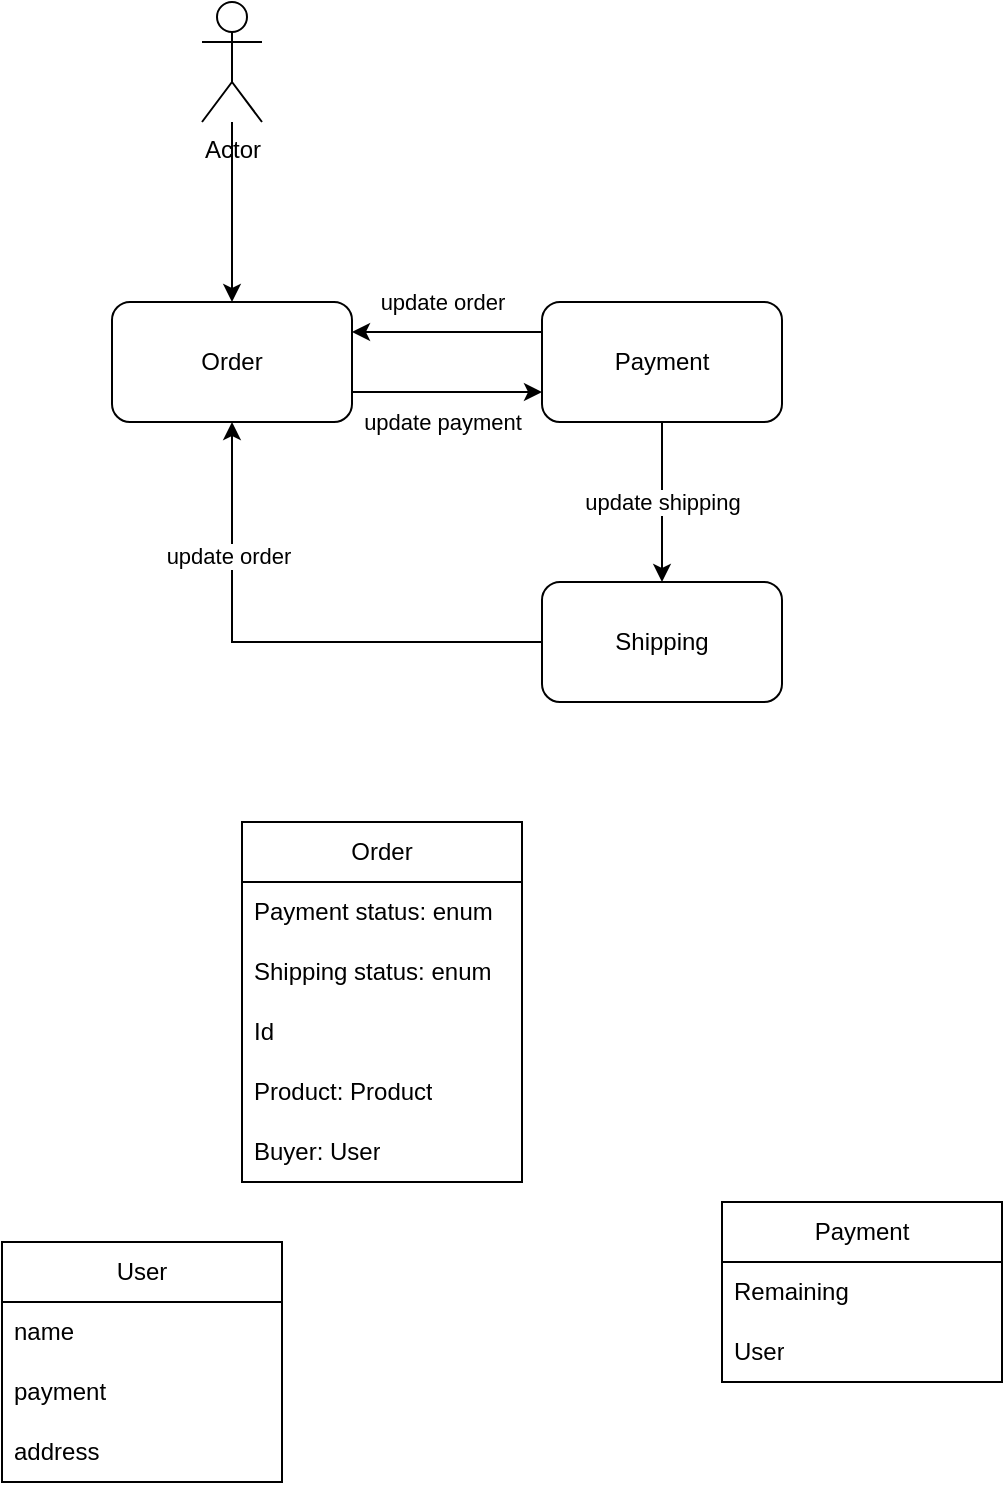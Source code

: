 <mxfile version="20.6.0" type="github">
  <diagram id="OopLQpDXogEL0hIuKpIz" name="Page-1">
    <mxGraphModel dx="1117" dy="630" grid="1" gridSize="10" guides="1" tooltips="1" connect="1" arrows="1" fold="1" page="1" pageScale="1" pageWidth="850" pageHeight="1100" math="0" shadow="0">
      <root>
        <mxCell id="0" />
        <mxCell id="1" parent="0" />
        <mxCell id="0Cz3wnj8ZdgZGPDhsdYK-4" style="edgeStyle=orthogonalEdgeStyle;rounded=0;orthogonalLoop=1;jettySize=auto;html=1;entryX=0.5;entryY=0;entryDx=0;entryDy=0;" edge="1" parent="1" source="0Cz3wnj8ZdgZGPDhsdYK-2" target="0Cz3wnj8ZdgZGPDhsdYK-3">
          <mxGeometry relative="1" as="geometry" />
        </mxCell>
        <mxCell id="0Cz3wnj8ZdgZGPDhsdYK-2" value="Actor" style="shape=umlActor;verticalLabelPosition=bottom;verticalAlign=top;html=1;outlineConnect=0;" vertex="1" parent="1">
          <mxGeometry x="280" y="40" width="30" height="60" as="geometry" />
        </mxCell>
        <mxCell id="0Cz3wnj8ZdgZGPDhsdYK-8" style="edgeStyle=orthogonalEdgeStyle;rounded=0;orthogonalLoop=1;jettySize=auto;html=1;exitX=1;exitY=0.75;exitDx=0;exitDy=0;entryX=0;entryY=0.75;entryDx=0;entryDy=0;" edge="1" parent="1" source="0Cz3wnj8ZdgZGPDhsdYK-3" target="0Cz3wnj8ZdgZGPDhsdYK-5">
          <mxGeometry relative="1" as="geometry" />
        </mxCell>
        <mxCell id="0Cz3wnj8ZdgZGPDhsdYK-14" value="update order" style="edgeLabel;html=1;align=center;verticalAlign=middle;resizable=0;points=[];" vertex="1" connectable="0" parent="0Cz3wnj8ZdgZGPDhsdYK-8">
          <mxGeometry x="-0.263" y="-2" relative="1" as="geometry">
            <mxPoint x="10" y="-47" as="offset" />
          </mxGeometry>
        </mxCell>
        <mxCell id="0Cz3wnj8ZdgZGPDhsdYK-3" value="Order" style="rounded=1;whiteSpace=wrap;html=1;" vertex="1" parent="1">
          <mxGeometry x="235" y="190" width="120" height="60" as="geometry" />
        </mxCell>
        <mxCell id="0Cz3wnj8ZdgZGPDhsdYK-9" style="edgeStyle=orthogonalEdgeStyle;rounded=0;orthogonalLoop=1;jettySize=auto;html=1;exitX=0;exitY=0.25;exitDx=0;exitDy=0;entryX=1;entryY=0.25;entryDx=0;entryDy=0;" edge="1" parent="1" source="0Cz3wnj8ZdgZGPDhsdYK-5" target="0Cz3wnj8ZdgZGPDhsdYK-3">
          <mxGeometry relative="1" as="geometry" />
        </mxCell>
        <mxCell id="0Cz3wnj8ZdgZGPDhsdYK-13" value="update payment" style="edgeLabel;html=1;align=center;verticalAlign=middle;resizable=0;points=[];" vertex="1" connectable="0" parent="0Cz3wnj8ZdgZGPDhsdYK-9">
          <mxGeometry x="0.263" y="1" relative="1" as="geometry">
            <mxPoint x="10" y="44" as="offset" />
          </mxGeometry>
        </mxCell>
        <mxCell id="0Cz3wnj8ZdgZGPDhsdYK-11" value="update shipping" style="edgeStyle=orthogonalEdgeStyle;rounded=0;orthogonalLoop=1;jettySize=auto;html=1;" edge="1" parent="1" source="0Cz3wnj8ZdgZGPDhsdYK-5" target="0Cz3wnj8ZdgZGPDhsdYK-10">
          <mxGeometry relative="1" as="geometry" />
        </mxCell>
        <mxCell id="0Cz3wnj8ZdgZGPDhsdYK-5" value="Payment" style="rounded=1;whiteSpace=wrap;html=1;" vertex="1" parent="1">
          <mxGeometry x="450" y="190" width="120" height="60" as="geometry" />
        </mxCell>
        <mxCell id="0Cz3wnj8ZdgZGPDhsdYK-12" style="edgeStyle=orthogonalEdgeStyle;rounded=0;orthogonalLoop=1;jettySize=auto;html=1;entryX=0.5;entryY=1;entryDx=0;entryDy=0;" edge="1" parent="1" source="0Cz3wnj8ZdgZGPDhsdYK-10" target="0Cz3wnj8ZdgZGPDhsdYK-3">
          <mxGeometry relative="1" as="geometry" />
        </mxCell>
        <mxCell id="0Cz3wnj8ZdgZGPDhsdYK-15" value="update order" style="edgeLabel;html=1;align=center;verticalAlign=middle;resizable=0;points=[];" vertex="1" connectable="0" parent="0Cz3wnj8ZdgZGPDhsdYK-12">
          <mxGeometry x="0.494" y="2" relative="1" as="geometry">
            <mxPoint as="offset" />
          </mxGeometry>
        </mxCell>
        <mxCell id="0Cz3wnj8ZdgZGPDhsdYK-10" value="Shipping" style="whiteSpace=wrap;html=1;rounded=1;" vertex="1" parent="1">
          <mxGeometry x="450" y="330" width="120" height="60" as="geometry" />
        </mxCell>
        <mxCell id="0Cz3wnj8ZdgZGPDhsdYK-16" value="Order" style="swimlane;fontStyle=0;childLayout=stackLayout;horizontal=1;startSize=30;horizontalStack=0;resizeParent=1;resizeParentMax=0;resizeLast=0;collapsible=1;marginBottom=0;whiteSpace=wrap;html=1;" vertex="1" parent="1">
          <mxGeometry x="300" y="450" width="140" height="180" as="geometry" />
        </mxCell>
        <mxCell id="0Cz3wnj8ZdgZGPDhsdYK-17" value="Payment status: enum" style="text;strokeColor=none;fillColor=none;align=left;verticalAlign=middle;spacingLeft=4;spacingRight=4;overflow=hidden;points=[[0,0.5],[1,0.5]];portConstraint=eastwest;rotatable=0;whiteSpace=wrap;html=1;" vertex="1" parent="0Cz3wnj8ZdgZGPDhsdYK-16">
          <mxGeometry y="30" width="140" height="30" as="geometry" />
        </mxCell>
        <mxCell id="0Cz3wnj8ZdgZGPDhsdYK-18" value="Shipping status: enum" style="text;strokeColor=none;fillColor=none;align=left;verticalAlign=middle;spacingLeft=4;spacingRight=4;overflow=hidden;points=[[0,0.5],[1,0.5]];portConstraint=eastwest;rotatable=0;whiteSpace=wrap;html=1;" vertex="1" parent="0Cz3wnj8ZdgZGPDhsdYK-16">
          <mxGeometry y="60" width="140" height="30" as="geometry" />
        </mxCell>
        <mxCell id="0Cz3wnj8ZdgZGPDhsdYK-19" value="Id" style="text;strokeColor=none;fillColor=none;align=left;verticalAlign=middle;spacingLeft=4;spacingRight=4;overflow=hidden;points=[[0,0.5],[1,0.5]];portConstraint=eastwest;rotatable=0;whiteSpace=wrap;html=1;" vertex="1" parent="0Cz3wnj8ZdgZGPDhsdYK-16">
          <mxGeometry y="90" width="140" height="30" as="geometry" />
        </mxCell>
        <mxCell id="0Cz3wnj8ZdgZGPDhsdYK-34" value="Product: Product" style="text;strokeColor=none;fillColor=none;align=left;verticalAlign=middle;spacingLeft=4;spacingRight=4;overflow=hidden;points=[[0,0.5],[1,0.5]];portConstraint=eastwest;rotatable=0;whiteSpace=wrap;html=1;" vertex="1" parent="0Cz3wnj8ZdgZGPDhsdYK-16">
          <mxGeometry y="120" width="140" height="30" as="geometry" />
        </mxCell>
        <mxCell id="0Cz3wnj8ZdgZGPDhsdYK-36" value="Buyer: User" style="text;strokeColor=none;fillColor=none;align=left;verticalAlign=middle;spacingLeft=4;spacingRight=4;overflow=hidden;points=[[0,0.5],[1,0.5]];portConstraint=eastwest;rotatable=0;whiteSpace=wrap;html=1;" vertex="1" parent="0Cz3wnj8ZdgZGPDhsdYK-16">
          <mxGeometry y="150" width="140" height="30" as="geometry" />
        </mxCell>
        <mxCell id="0Cz3wnj8ZdgZGPDhsdYK-20" value="Payment" style="swimlane;fontStyle=0;childLayout=stackLayout;horizontal=1;startSize=30;horizontalStack=0;resizeParent=1;resizeParentMax=0;resizeLast=0;collapsible=1;marginBottom=0;whiteSpace=wrap;html=1;" vertex="1" parent="1">
          <mxGeometry x="540" y="640" width="140" height="90" as="geometry" />
        </mxCell>
        <mxCell id="0Cz3wnj8ZdgZGPDhsdYK-21" value="Remaining" style="text;strokeColor=none;fillColor=none;align=left;verticalAlign=middle;spacingLeft=4;spacingRight=4;overflow=hidden;points=[[0,0.5],[1,0.5]];portConstraint=eastwest;rotatable=0;whiteSpace=wrap;html=1;" vertex="1" parent="0Cz3wnj8ZdgZGPDhsdYK-20">
          <mxGeometry y="30" width="140" height="30" as="geometry" />
        </mxCell>
        <mxCell id="0Cz3wnj8ZdgZGPDhsdYK-22" value="User" style="text;strokeColor=none;fillColor=none;align=left;verticalAlign=middle;spacingLeft=4;spacingRight=4;overflow=hidden;points=[[0,0.5],[1,0.5]];portConstraint=eastwest;rotatable=0;whiteSpace=wrap;html=1;" vertex="1" parent="0Cz3wnj8ZdgZGPDhsdYK-20">
          <mxGeometry y="60" width="140" height="30" as="geometry" />
        </mxCell>
        <mxCell id="0Cz3wnj8ZdgZGPDhsdYK-29" value="User" style="swimlane;fontStyle=0;childLayout=stackLayout;horizontal=1;startSize=30;horizontalStack=0;resizeParent=1;resizeParentMax=0;resizeLast=0;collapsible=1;marginBottom=0;whiteSpace=wrap;html=1;" vertex="1" parent="1">
          <mxGeometry x="180" y="660" width="140" height="120" as="geometry" />
        </mxCell>
        <mxCell id="0Cz3wnj8ZdgZGPDhsdYK-30" value="name" style="text;strokeColor=none;fillColor=none;align=left;verticalAlign=middle;spacingLeft=4;spacingRight=4;overflow=hidden;points=[[0,0.5],[1,0.5]];portConstraint=eastwest;rotatable=0;whiteSpace=wrap;html=1;" vertex="1" parent="0Cz3wnj8ZdgZGPDhsdYK-29">
          <mxGeometry y="30" width="140" height="30" as="geometry" />
        </mxCell>
        <mxCell id="0Cz3wnj8ZdgZGPDhsdYK-31" value="payment" style="text;strokeColor=none;fillColor=none;align=left;verticalAlign=middle;spacingLeft=4;spacingRight=4;overflow=hidden;points=[[0,0.5],[1,0.5]];portConstraint=eastwest;rotatable=0;whiteSpace=wrap;html=1;" vertex="1" parent="0Cz3wnj8ZdgZGPDhsdYK-29">
          <mxGeometry y="60" width="140" height="30" as="geometry" />
        </mxCell>
        <mxCell id="0Cz3wnj8ZdgZGPDhsdYK-32" value="address" style="text;strokeColor=none;fillColor=none;align=left;verticalAlign=middle;spacingLeft=4;spacingRight=4;overflow=hidden;points=[[0,0.5],[1,0.5]];portConstraint=eastwest;rotatable=0;whiteSpace=wrap;html=1;" vertex="1" parent="0Cz3wnj8ZdgZGPDhsdYK-29">
          <mxGeometry y="90" width="140" height="30" as="geometry" />
        </mxCell>
      </root>
    </mxGraphModel>
  </diagram>
</mxfile>
